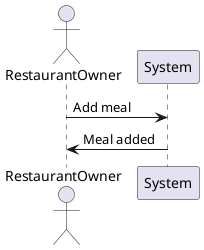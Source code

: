 @startuml
actor RestaurantOwner
RestaurantOwner -> System: Add meal
System -> RestaurantOwner: Meal added
@enduml